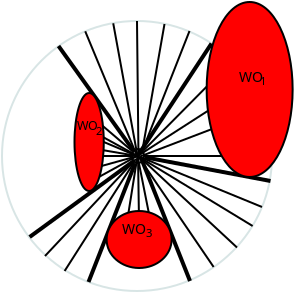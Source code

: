 <?xml version="1.0" encoding="UTF-8"?>
<dia:diagram xmlns:dia="http://www.lysator.liu.se/~alla/dia/">
  <dia:layer name="Background" visible="true" active="true">
    <dia:object type="Standard - Ellipse" version="0" id="O0">
      <dia:attribute name="obj_pos">
        <dia:point val="8.55,5.75"/>
      </dia:attribute>
      <dia:attribute name="obj_bb">
        <dia:rectangle val="8.5,5.7;22.1,19.3"/>
      </dia:attribute>
      <dia:attribute name="elem_corner">
        <dia:point val="8.55,5.75"/>
      </dia:attribute>
      <dia:attribute name="elem_width">
        <dia:real val="13.5"/>
      </dia:attribute>
      <dia:attribute name="elem_height">
        <dia:real val="13.5"/>
      </dia:attribute>
      <dia:attribute name="border_width">
        <dia:real val="0.1"/>
      </dia:attribute>
      <dia:attribute name="border_color">
        <dia:color val="#d8e5e5"/>
      </dia:attribute>
      <dia:attribute name="aspect">
        <dia:enum val="2"/>
      </dia:attribute>
    </dia:object>
    <dia:object type="Standard - Ellipse" version="0" id="O1">
      <dia:attribute name="obj_pos">
        <dia:point val="15.05,12.15"/>
      </dia:attribute>
      <dia:attribute name="obj_bb">
        <dia:rectangle val="15,12.1;15.7,12.9"/>
      </dia:attribute>
      <dia:attribute name="elem_corner">
        <dia:point val="15.05,12.15"/>
      </dia:attribute>
      <dia:attribute name="elem_width">
        <dia:real val="0.6"/>
      </dia:attribute>
      <dia:attribute name="elem_height">
        <dia:real val="0.7"/>
      </dia:attribute>
    </dia:object>
    <dia:object type="Standard - Line" version="0" id="O2">
      <dia:attribute name="obj_pos">
        <dia:point val="15.612,12.235"/>
      </dia:attribute>
      <dia:attribute name="obj_bb">
        <dia:rectangle val="15.541,7.656;20.144,12.306"/>
      </dia:attribute>
      <dia:attribute name="conn_endpoints">
        <dia:point val="15.612,12.235"/>
        <dia:point val="20.073,7.727"/>
      </dia:attribute>
      <dia:attribute name="numcp">
        <dia:int val="1"/>
      </dia:attribute>
      <dia:connections>
        <dia:connection handle="0" to="O1" connection="8"/>
        <dia:connection handle="1" to="O0" connection="2"/>
      </dia:connections>
    </dia:object>
    <dia:object type="Standard - Line" version="0" id="O3">
      <dia:attribute name="obj_pos">
        <dia:point val="15.375,12.6"/>
      </dia:attribute>
      <dia:attribute name="obj_bb">
        <dia:rectangle val="15.249,5.699;15.425,12.65"/>
      </dia:attribute>
      <dia:attribute name="conn_endpoints">
        <dia:point val="15.375,12.6"/>
        <dia:point val="15.3,5.75"/>
      </dia:attribute>
      <dia:attribute name="numcp">
        <dia:int val="1"/>
      </dia:attribute>
      <dia:connections>
        <dia:connection handle="1" to="O0" connection="1"/>
      </dia:connections>
    </dia:object>
    <dia:object type="Standard - Line" version="0" id="O4">
      <dia:attribute name="obj_pos">
        <dia:point val="15.35,12.5"/>
      </dia:attribute>
      <dia:attribute name="obj_bb">
        <dia:rectangle val="15.25,12.45;15.4,12.55"/>
      </dia:attribute>
      <dia:attribute name="conn_endpoints">
        <dia:point val="15.35,12.5"/>
        <dia:point val="15.3,12.5"/>
      </dia:attribute>
      <dia:attribute name="numcp">
        <dia:int val="1"/>
      </dia:attribute>
      <dia:connections>
        <dia:connection handle="0" to="O1" connection="8"/>
        <dia:connection handle="1" to="O0" connection="8"/>
      </dia:connections>
    </dia:object>
    <dia:object type="Standard - Line" version="0" id="O5">
      <dia:attribute name="obj_pos">
        <dia:point val="15.4,15.7"/>
      </dia:attribute>
      <dia:attribute name="obj_bb">
        <dia:rectangle val="15.302,12.649;15.451,15.751"/>
      </dia:attribute>
      <dia:attribute name="conn_endpoints">
        <dia:point val="15.4,15.7"/>
        <dia:point val="15.353,12.7"/>
      </dia:attribute>
      <dia:attribute name="numcp">
        <dia:int val="1"/>
      </dia:attribute>
      <dia:connections>
        <dia:connection handle="1" to="O1" connection="8"/>
      </dia:connections>
    </dia:object>
    <dia:object type="Standard - Line" version="0" id="O6">
      <dia:attribute name="obj_pos">
        <dia:point val="15.65,12.5"/>
      </dia:attribute>
      <dia:attribute name="obj_bb">
        <dia:rectangle val="15.6,12.45;22.1,12.55"/>
      </dia:attribute>
      <dia:attribute name="conn_endpoints">
        <dia:point val="15.65,12.5"/>
        <dia:point val="22.05,12.5"/>
      </dia:attribute>
      <dia:attribute name="numcp">
        <dia:int val="1"/>
      </dia:attribute>
      <dia:connections>
        <dia:connection handle="0" to="O1" connection="4"/>
        <dia:connection handle="1" to="O0" connection="4"/>
      </dia:connections>
    </dia:object>
    <dia:object type="Standard - Line" version="0" id="O7">
      <dia:attribute name="obj_pos">
        <dia:point val="13.544,12.5"/>
      </dia:attribute>
      <dia:attribute name="obj_bb">
        <dia:rectangle val="13.494,12.45;15.1,12.55"/>
      </dia:attribute>
      <dia:attribute name="conn_endpoints">
        <dia:point val="13.544,12.5"/>
        <dia:point val="15.05,12.5"/>
      </dia:attribute>
      <dia:attribute name="numcp">
        <dia:int val="1"/>
      </dia:attribute>
      <dia:connections>
        <dia:connection handle="1" to="O1" connection="3"/>
      </dia:connections>
    </dia:object>
    <dia:object type="Standard - Line" version="0" id="O8">
      <dia:attribute name="obj_pos">
        <dia:point val="10.7,17.5"/>
      </dia:attribute>
      <dia:attribute name="obj_bb">
        <dia:rectangle val="10.629,12.579;15.321,17.571"/>
      </dia:attribute>
      <dia:attribute name="conn_endpoints">
        <dia:point val="10.7,17.5"/>
        <dia:point val="15.25,12.65"/>
      </dia:attribute>
      <dia:attribute name="numcp">
        <dia:int val="1"/>
      </dia:attribute>
    </dia:object>
    <dia:object type="Standard - Line" version="0" id="O9">
      <dia:attribute name="obj_pos">
        <dia:point val="13.531,10.95"/>
      </dia:attribute>
      <dia:attribute name="obj_bb">
        <dia:rectangle val="13.461,10.88;15.142,12.333"/>
      </dia:attribute>
      <dia:attribute name="conn_endpoints">
        <dia:point val="13.531,10.95"/>
        <dia:point val="15.071,12.262"/>
      </dia:attribute>
      <dia:attribute name="numcp">
        <dia:int val="1"/>
      </dia:attribute>
      <dia:connections>
        <dia:connection handle="1" to="O1" connection="8"/>
      </dia:connections>
    </dia:object>
    <dia:object type="Standard - Line" version="0" id="O10">
      <dia:attribute name="obj_pos">
        <dia:point val="15.425,12.55"/>
      </dia:attribute>
      <dia:attribute name="obj_bb">
        <dia:rectangle val="15.354,12.479;20.371,17.146"/>
      </dia:attribute>
      <dia:attribute name="conn_endpoints">
        <dia:point val="15.425,12.55"/>
        <dia:point val="20.3,17.075"/>
      </dia:attribute>
      <dia:attribute name="numcp">
        <dia:int val="1"/>
      </dia:attribute>
    </dia:object>
    <dia:object type="Standard - Line" version="0" id="O11">
      <dia:attribute name="obj_pos">
        <dia:point val="12.875,18.8"/>
      </dia:attribute>
      <dia:attribute name="obj_bb">
        <dia:rectangle val="12.745,12.735;15.336,18.93"/>
      </dia:attribute>
      <dia:attribute name="conn_endpoints">
        <dia:point val="12.875,18.8"/>
        <dia:point val="15.207,12.865"/>
      </dia:attribute>
      <dia:attribute name="numcp">
        <dia:int val="1"/>
      </dia:attribute>
      <dia:attribute name="line_width">
        <dia:real val="0.2"/>
      </dia:attribute>
      <dia:connections>
        <dia:connection handle="1" to="O1" connection="8"/>
      </dia:connections>
    </dia:object>
    <dia:object type="Standard - Line" version="0" id="O12">
      <dia:attribute name="obj_pos">
        <dia:point val="21.8,10.1"/>
      </dia:attribute>
      <dia:attribute name="obj_bb">
        <dia:rectangle val="15.386,10.036;21.864,12.589"/>
      </dia:attribute>
      <dia:attribute name="conn_endpoints">
        <dia:point val="21.8,10.1"/>
        <dia:point val="15.45,12.525"/>
      </dia:attribute>
      <dia:attribute name="numcp">
        <dia:int val="1"/>
      </dia:attribute>
    </dia:object>
    <dia:object type="Standard - Line" version="0" id="O13">
      <dia:attribute name="obj_pos">
        <dia:point val="17.95,18.75"/>
      </dia:attribute>
      <dia:attribute name="obj_bb">
        <dia:rectangle val="15.432,12.618;18.08,18.88"/>
      </dia:attribute>
      <dia:attribute name="conn_endpoints">
        <dia:point val="17.95,18.75"/>
        <dia:point val="15.562,12.748"/>
      </dia:attribute>
      <dia:attribute name="numcp">
        <dia:int val="1"/>
      </dia:attribute>
      <dia:attribute name="line_width">
        <dia:real val="0.2"/>
      </dia:attribute>
      <dia:connections>
        <dia:connection handle="1" to="O1" connection="7"/>
      </dia:connections>
    </dia:object>
    <dia:object type="Standard - Line" version="0" id="O14">
      <dia:attribute name="obj_pos">
        <dia:point val="15.45,12.55"/>
      </dia:attribute>
      <dia:attribute name="obj_bb">
        <dia:rectangle val="15.385,12.485;21.615,15.115"/>
      </dia:attribute>
      <dia:attribute name="conn_endpoints">
        <dia:point val="15.45,12.55"/>
        <dia:point val="21.55,15.05"/>
      </dia:attribute>
      <dia:attribute name="numcp">
        <dia:int val="1"/>
      </dia:attribute>
    </dia:object>
    <dia:object type="Standard - Line" version="0" id="O15">
      <dia:attribute name="obj_pos">
        <dia:point val="13.424,13.532"/>
      </dia:attribute>
      <dia:attribute name="obj_bb">
        <dia:rectangle val="13.356,12.432;15.368,13.6"/>
      </dia:attribute>
      <dia:attribute name="conn_endpoints">
        <dia:point val="13.424,13.532"/>
        <dia:point val="15.3,12.5"/>
      </dia:attribute>
      <dia:attribute name="numcp">
        <dia:int val="1"/>
      </dia:attribute>
      <dia:connections>
        <dia:connection handle="0" to="O37" connection="7"/>
        <dia:connection handle="1" to="O0" connection="8"/>
      </dia:connections>
    </dia:object>
    <dia:object type="Standard - Line" version="0" id="O16">
      <dia:attribute name="obj_pos">
        <dia:point val="15.562,12.252"/>
      </dia:attribute>
      <dia:attribute name="obj_bb">
        <dia:rectangle val="15.497,6.185;17.99,12.317"/>
      </dia:attribute>
      <dia:attribute name="conn_endpoints">
        <dia:point val="15.562,12.252"/>
        <dia:point val="17.925,6.25"/>
      </dia:attribute>
      <dia:attribute name="numcp">
        <dia:int val="1"/>
      </dia:attribute>
      <dia:connections>
        <dia:connection handle="0" to="O1" connection="2"/>
      </dia:connections>
    </dia:object>
    <dia:object type="Standard - Line" version="0" id="O17">
      <dia:attribute name="obj_pos">
        <dia:point val="15.3,12.5"/>
      </dia:attribute>
      <dia:attribute name="obj_bb">
        <dia:rectangle val="12.645,6.2;15.365,12.565"/>
      </dia:attribute>
      <dia:attribute name="conn_endpoints">
        <dia:point val="15.3,12.5"/>
        <dia:point val="12.711,6.265"/>
      </dia:attribute>
      <dia:attribute name="numcp">
        <dia:int val="1"/>
      </dia:attribute>
      <dia:connections>
        <dia:connection handle="0" to="O0" connection="8"/>
      </dia:connections>
    </dia:object>
    <dia:object type="Standard - Line" version="0" id="O18">
      <dia:attribute name="obj_pos">
        <dia:point val="13.5,11.5"/>
      </dia:attribute>
      <dia:attribute name="obj_bb">
        <dia:rectangle val="13.432,11.432;15.393,12.568"/>
      </dia:attribute>
      <dia:attribute name="conn_endpoints">
        <dia:point val="13.5,11.5"/>
        <dia:point val="15.325,12.5"/>
      </dia:attribute>
      <dia:attribute name="numcp">
        <dia:int val="1"/>
      </dia:attribute>
      <dia:connections>
        <dia:connection handle="1" to="O4" connection="0"/>
      </dia:connections>
    </dia:object>
    <dia:object type="Standard - Line" version="0" id="O19">
      <dia:attribute name="obj_pos">
        <dia:point val="15.325,12.5"/>
      </dia:attribute>
      <dia:attribute name="obj_bb">
        <dia:rectangle val="14.053,5.807;15.383,12.558"/>
      </dia:attribute>
      <dia:attribute name="conn_endpoints">
        <dia:point val="15.325,12.5"/>
        <dia:point val="14.111,5.865"/>
      </dia:attribute>
      <dia:attribute name="numcp">
        <dia:int val="1"/>
      </dia:attribute>
      <dia:connections>
        <dia:connection handle="0" to="O4" connection="0"/>
      </dia:connections>
    </dia:object>
    <dia:object type="Standard - Line" version="0" id="O20">
      <dia:attribute name="obj_pos">
        <dia:point val="15.562,12.252"/>
      </dia:attribute>
      <dia:attribute name="obj_bb">
        <dia:rectangle val="15.504,5.842;16.733,12.31"/>
      </dia:attribute>
      <dia:attribute name="conn_endpoints">
        <dia:point val="15.562,12.252"/>
        <dia:point val="16.675,5.9"/>
      </dia:attribute>
      <dia:attribute name="numcp">
        <dia:int val="1"/>
      </dia:attribute>
      <dia:connections>
        <dia:connection handle="0" to="O1" connection="2"/>
      </dia:connections>
    </dia:object>
    <dia:object type="Standard - Line" version="0" id="O21">
      <dia:attribute name="obj_pos">
        <dia:point val="19.025,6.875"/>
      </dia:attribute>
      <dia:attribute name="obj_bb">
        <dia:rectangle val="15.187,6.737;19.163,12.639"/>
      </dia:attribute>
      <dia:attribute name="conn_endpoints">
        <dia:point val="19.025,6.875"/>
        <dia:point val="15.325,12.5"/>
      </dia:attribute>
      <dia:attribute name="numcp">
        <dia:int val="1"/>
      </dia:attribute>
      <dia:attribute name="line_width">
        <dia:real val="0.2"/>
      </dia:attribute>
      <dia:connections>
        <dia:connection handle="1" to="O4" connection="0"/>
      </dia:connections>
    </dia:object>
    <dia:object type="Standard - Line" version="0" id="O22">
      <dia:attribute name="obj_pos">
        <dia:point val="21.061,8.815"/>
      </dia:attribute>
      <dia:attribute name="obj_bb">
        <dia:rectangle val="15.381,8.746;21.13,12.494"/>
      </dia:attribute>
      <dia:attribute name="conn_endpoints">
        <dia:point val="21.061,8.815"/>
        <dia:point val="15.45,12.425"/>
      </dia:attribute>
      <dia:attribute name="numcp">
        <dia:int val="1"/>
      </dia:attribute>
    </dia:object>
    <dia:object type="Standard - Line" version="0" id="O23">
      <dia:attribute name="obj_pos">
        <dia:point val="15.138,12.252"/>
      </dia:attribute>
      <dia:attribute name="obj_bb">
        <dia:rectangle val="11.236,6.86;15.277,12.392"/>
      </dia:attribute>
      <dia:attribute name="conn_endpoints">
        <dia:point val="15.138,12.252"/>
        <dia:point val="11.375,7"/>
      </dia:attribute>
      <dia:attribute name="numcp">
        <dia:int val="1"/>
      </dia:attribute>
      <dia:attribute name="line_width">
        <dia:real val="0.2"/>
      </dia:attribute>
      <dia:connections>
        <dia:connection handle="0" to="O1" connection="0"/>
      </dia:connections>
    </dia:object>
    <dia:object type="Standard - Line" version="0" id="O24">
      <dia:attribute name="obj_pos">
        <dia:point val="22.111,11.465"/>
      </dia:attribute>
      <dia:attribute name="obj_bb">
        <dia:rectangle val="21.966,11.408;22.168,11.536"/>
      </dia:attribute>
      <dia:attribute name="conn_endpoints">
        <dia:point val="22.111,11.465"/>
        <dia:point val="22.023,11.479"/>
      </dia:attribute>
      <dia:attribute name="numcp">
        <dia:int val="1"/>
      </dia:attribute>
      <dia:connections>
        <dia:connection handle="1" to="O0" connection="8"/>
      </dia:connections>
    </dia:object>
    <dia:object type="Standard - Line" version="0" id="O25">
      <dia:attribute name="obj_pos">
        <dia:point val="21.975,13.75"/>
      </dia:attribute>
      <dia:attribute name="obj_bb">
        <dia:rectangle val="15.578,12.448;22.092,13.867"/>
      </dia:attribute>
      <dia:attribute name="conn_endpoints">
        <dia:point val="21.975,13.75"/>
        <dia:point val="15.694,12.565"/>
      </dia:attribute>
      <dia:attribute name="numcp">
        <dia:int val="1"/>
      </dia:attribute>
      <dia:attribute name="line_width">
        <dia:real val="0.2"/>
      </dia:attribute>
      <dia:connections>
        <dia:connection handle="1" to="O1" connection="8"/>
      </dia:connections>
    </dia:object>
    <dia:object type="Standard - Line" version="0" id="O26">
      <dia:attribute name="obj_pos">
        <dia:point val="15.3,12.5"/>
      </dia:attribute>
      <dia:attribute name="obj_bb">
        <dia:rectangle val="13.572,11.735;15.366,12.566"/>
      </dia:attribute>
      <dia:attribute name="conn_endpoints">
        <dia:point val="15.3,12.5"/>
        <dia:point val="13.638,11.8"/>
      </dia:attribute>
      <dia:attribute name="numcp">
        <dia:int val="1"/>
      </dia:attribute>
      <dia:connections>
        <dia:connection handle="0" to="O0" connection="8"/>
        <dia:connection handle="1" to="O37" connection="4"/>
      </dia:connections>
    </dia:object>
    <dia:object type="Standard - Line" version="0" id="O27">
      <dia:attribute name="obj_pos">
        <dia:point val="15.3,12.5"/>
      </dia:attribute>
      <dia:attribute name="obj_bb">
        <dia:rectangle val="13.486,12.142;15.358,12.558"/>
      </dia:attribute>
      <dia:attribute name="conn_endpoints">
        <dia:point val="15.3,12.5"/>
        <dia:point val="13.544,12.2"/>
      </dia:attribute>
      <dia:attribute name="numcp">
        <dia:int val="1"/>
      </dia:attribute>
      <dia:connections>
        <dia:connection handle="0" to="O0" connection="8"/>
      </dia:connections>
    </dia:object>
    <dia:object type="Standard - Line" version="0" id="O28">
      <dia:attribute name="obj_pos">
        <dia:point val="15.325,12.5"/>
      </dia:attribute>
      <dia:attribute name="obj_bb">
        <dia:rectangle val="13.282,12.438;15.387,13.112"/>
      </dia:attribute>
      <dia:attribute name="conn_endpoints">
        <dia:point val="15.325,12.5"/>
        <dia:point val="13.344,13.05"/>
      </dia:attribute>
      <dia:attribute name="numcp">
        <dia:int val="1"/>
      </dia:attribute>
      <dia:connections>
        <dia:connection handle="0" to="O4" connection="0"/>
      </dia:connections>
    </dia:object>
    <dia:object type="Standard - Line" version="0" id="O29">
      <dia:attribute name="obj_pos">
        <dia:point val="9.931,16.55"/>
      </dia:attribute>
      <dia:attribute name="obj_bb">
        <dia:rectangle val="9.792,12.608;15.278,16.69"/>
      </dia:attribute>
      <dia:attribute name="conn_endpoints">
        <dia:point val="9.931,16.55"/>
        <dia:point val="15.138,12.748"/>
      </dia:attribute>
      <dia:attribute name="numcp">
        <dia:int val="1"/>
      </dia:attribute>
      <dia:attribute name="line_width">
        <dia:real val="0.2"/>
      </dia:attribute>
      <dia:connections>
        <dia:connection handle="1" to="O1" connection="5"/>
      </dia:connections>
    </dia:object>
    <dia:object type="Standard - Line" version="0" id="O30">
      <dia:attribute name="obj_pos">
        <dia:point val="11.681,18.25"/>
      </dia:attribute>
      <dia:attribute name="obj_bb">
        <dia:rectangle val="11.613,12.754;15.213,18.319"/>
      </dia:attribute>
      <dia:attribute name="conn_endpoints">
        <dia:point val="11.681,18.25"/>
        <dia:point val="15.144,12.823"/>
      </dia:attribute>
      <dia:attribute name="numcp">
        <dia:int val="1"/>
      </dia:attribute>
      <dia:connections>
        <dia:connection handle="1" to="O1" connection="8"/>
      </dia:connections>
    </dia:object>
    <dia:object type="Standard - Line" version="0" id="O31">
      <dia:attribute name="obj_pos">
        <dia:point val="14.832,15.6"/>
      </dia:attribute>
      <dia:attribute name="obj_bb">
        <dia:rectangle val="14.774,12.443;15.382,15.657"/>
      </dia:attribute>
      <dia:attribute name="conn_endpoints">
        <dia:point val="14.832,15.6"/>
        <dia:point val="15.325,12.5"/>
      </dia:attribute>
      <dia:attribute name="numcp">
        <dia:int val="1"/>
      </dia:attribute>
      <dia:connections>
        <dia:connection handle="1" to="O4" connection="0"/>
      </dia:connections>
    </dia:object>
    <dia:object type="Standard - Line" version="0" id="O32">
      <dia:attribute name="obj_pos">
        <dia:point val="15.931,15.55"/>
      </dia:attribute>
      <dia:attribute name="obj_bb">
        <dia:rectangle val="15.266,12.441;15.99,15.609"/>
      </dia:attribute>
      <dia:attribute name="conn_endpoints">
        <dia:point val="15.931,15.55"/>
        <dia:point val="15.325,12.5"/>
      </dia:attribute>
      <dia:attribute name="numcp">
        <dia:int val="1"/>
      </dia:attribute>
      <dia:connections>
        <dia:connection handle="1" to="O4" connection="0"/>
      </dia:connections>
    </dia:object>
    <dia:object type="Standard - Line" version="0" id="O33">
      <dia:attribute name="obj_pos">
        <dia:point val="19.131,18.05"/>
      </dia:attribute>
      <dia:attribute name="obj_bb">
        <dia:rectangle val="15.331,12.505;19.201,18.119"/>
      </dia:attribute>
      <dia:attribute name="conn_endpoints">
        <dia:point val="19.131,18.05"/>
        <dia:point val="15.4,12.575"/>
      </dia:attribute>
      <dia:attribute name="numcp">
        <dia:int val="1"/>
      </dia:attribute>
    </dia:object>
    <dia:object type="Standard - Line" version="0" id="O34">
      <dia:attribute name="obj_pos">
        <dia:point val="15.325,12.5"/>
      </dia:attribute>
      <dia:attribute name="obj_bb">
        <dia:rectangle val="15.256,12.431;21.15,16.069"/>
      </dia:attribute>
      <dia:attribute name="conn_endpoints">
        <dia:point val="15.325,12.5"/>
        <dia:point val="21.081,16"/>
      </dia:attribute>
      <dia:attribute name="numcp">
        <dia:int val="1"/>
      </dia:attribute>
      <dia:connections>
        <dia:connection handle="0" to="O4" connection="0"/>
      </dia:connections>
    </dia:object>
    <dia:object type="Standard - Ellipse" version="0" id="O35">
      <dia:attribute name="obj_pos">
        <dia:point val="18.782,4.8"/>
      </dia:attribute>
      <dia:attribute name="obj_bb">
        <dia:rectangle val="18.732,4.75;23.131,13.6"/>
      </dia:attribute>
      <dia:attribute name="elem_corner">
        <dia:point val="18.782,4.8"/>
      </dia:attribute>
      <dia:attribute name="elem_width">
        <dia:real val="4.3"/>
      </dia:attribute>
      <dia:attribute name="elem_height">
        <dia:real val="8.75"/>
      </dia:attribute>
      <dia:attribute name="border_width">
        <dia:real val="0.1"/>
      </dia:attribute>
      <dia:attribute name="inner_color">
        <dia:color val="#ff0000"/>
      </dia:attribute>
    </dia:object>
    <dia:object type="Standard - Ellipse" version="0" id="O36">
      <dia:attribute name="obj_pos">
        <dia:point val="13.781,15.25"/>
      </dia:attribute>
      <dia:attribute name="obj_bb">
        <dia:rectangle val="13.732,15.2;17.081,18.15"/>
      </dia:attribute>
      <dia:attribute name="elem_corner">
        <dia:point val="13.781,15.25"/>
      </dia:attribute>
      <dia:attribute name="elem_width">
        <dia:real val="3.25"/>
      </dia:attribute>
      <dia:attribute name="elem_height">
        <dia:real val="2.85"/>
      </dia:attribute>
      <dia:attribute name="border_width">
        <dia:real val="0.1"/>
      </dia:attribute>
      <dia:attribute name="inner_color">
        <dia:color val="#ff0000"/>
      </dia:attribute>
    </dia:object>
    <dia:object type="Standard - Ellipse" version="0" id="O37">
      <dia:attribute name="obj_pos">
        <dia:point val="12.175,9.35"/>
      </dia:attribute>
      <dia:attribute name="obj_bb">
        <dia:rectangle val="12.125,9.3;13.688,14.3"/>
      </dia:attribute>
      <dia:attribute name="elem_corner">
        <dia:point val="12.175,9.35"/>
      </dia:attribute>
      <dia:attribute name="elem_width">
        <dia:real val="1.463"/>
      </dia:attribute>
      <dia:attribute name="elem_height">
        <dia:real val="4.9"/>
      </dia:attribute>
      <dia:attribute name="border_width">
        <dia:real val="0.1"/>
      </dia:attribute>
      <dia:attribute name="inner_color">
        <dia:color val="#ff0000"/>
      </dia:attribute>
    </dia:object>
    <dia:object type="Standard - Text" version="1" id="O38">
      <dia:attribute name="obj_pos">
        <dia:point val="20.4,8.8"/>
      </dia:attribute>
      <dia:attribute name="obj_bb">
        <dia:rectangle val="20.4,8.145;21.652,8.965"/>
      </dia:attribute>
      <dia:attribute name="text">
        <dia:composite type="text">
          <dia:attribute name="string">
            <dia:string>#WO#</dia:string>
          </dia:attribute>
          <dia:attribute name="font">
            <dia:font family="Utopia" style="0" name="Courier"/>
          </dia:attribute>
          <dia:attribute name="height">
            <dia:real val="0.882"/>
          </dia:attribute>
          <dia:attribute name="pos">
            <dia:point val="20.4,8.8"/>
          </dia:attribute>
          <dia:attribute name="color">
            <dia:color val="#000000"/>
          </dia:attribute>
          <dia:attribute name="alignment">
            <dia:enum val="0"/>
          </dia:attribute>
        </dia:composite>
      </dia:attribute>
      <dia:attribute name="valign">
        <dia:enum val="3"/>
      </dia:attribute>
    </dia:object>
    <dia:object type="Standard - Text" version="1" id="O39">
      <dia:attribute name="obj_pos">
        <dia:point val="12.306,11.2"/>
      </dia:attribute>
      <dia:attribute name="obj_bb">
        <dia:rectangle val="12.306,10.625;13.406,11.345"/>
      </dia:attribute>
      <dia:attribute name="text">
        <dia:composite type="text">
          <dia:attribute name="string">
            <dia:string>#WO#</dia:string>
          </dia:attribute>
          <dia:attribute name="font">
            <dia:font family="Utopia" style="0" name="Courier"/>
          </dia:attribute>
          <dia:attribute name="height">
            <dia:real val="0.776"/>
          </dia:attribute>
          <dia:attribute name="pos">
            <dia:point val="12.306,11.2"/>
          </dia:attribute>
          <dia:attribute name="color">
            <dia:color val="#000000"/>
          </dia:attribute>
          <dia:attribute name="alignment">
            <dia:enum val="0"/>
          </dia:attribute>
        </dia:composite>
      </dia:attribute>
      <dia:attribute name="valign">
        <dia:enum val="3"/>
      </dia:attribute>
    </dia:object>
    <dia:object type="Standard - Text" version="1" id="O40">
      <dia:attribute name="obj_pos">
        <dia:point val="14.55,16.4"/>
      </dia:attribute>
      <dia:attribute name="obj_bb">
        <dia:rectangle val="14.55,15.745;15.803,16.565"/>
      </dia:attribute>
      <dia:attribute name="text">
        <dia:composite type="text">
          <dia:attribute name="string">
            <dia:string>#WO#</dia:string>
          </dia:attribute>
          <dia:attribute name="font">
            <dia:font family="Utopia" style="0" name="Courier"/>
          </dia:attribute>
          <dia:attribute name="height">
            <dia:real val="0.882"/>
          </dia:attribute>
          <dia:attribute name="pos">
            <dia:point val="14.55,16.4"/>
          </dia:attribute>
          <dia:attribute name="color">
            <dia:color val="#000000"/>
          </dia:attribute>
          <dia:attribute name="alignment">
            <dia:enum val="0"/>
          </dia:attribute>
        </dia:composite>
      </dia:attribute>
      <dia:attribute name="valign">
        <dia:enum val="3"/>
      </dia:attribute>
    </dia:object>
    <dia:object type="Standard - Text" version="1" id="O41">
      <dia:attribute name="obj_pos">
        <dia:point val="21.45,8.95"/>
      </dia:attribute>
      <dia:attribute name="obj_bb">
        <dia:rectangle val="21.45,8.425;21.81,9.082"/>
      </dia:attribute>
      <dia:attribute name="text">
        <dia:composite type="text">
          <dia:attribute name="string">
            <dia:string>#1#</dia:string>
          </dia:attribute>
          <dia:attribute name="font">
            <dia:font family="Utopia" style="0" name="Courier"/>
          </dia:attribute>
          <dia:attribute name="height">
            <dia:real val="0.706"/>
          </dia:attribute>
          <dia:attribute name="pos">
            <dia:point val="21.45,8.95"/>
          </dia:attribute>
          <dia:attribute name="color">
            <dia:color val="#000000"/>
          </dia:attribute>
          <dia:attribute name="alignment">
            <dia:enum val="0"/>
          </dia:attribute>
        </dia:composite>
      </dia:attribute>
      <dia:attribute name="valign">
        <dia:enum val="3"/>
      </dia:attribute>
    </dia:object>
    <dia:object type="Standard - Text" version="1" id="O42">
      <dia:attribute name="obj_pos">
        <dia:point val="13.25,11.45"/>
      </dia:attribute>
      <dia:attribute name="obj_bb">
        <dia:rectangle val="13.25,10.925;13.61,11.582"/>
      </dia:attribute>
      <dia:attribute name="text">
        <dia:composite type="text">
          <dia:attribute name="string">
            <dia:string>#2#</dia:string>
          </dia:attribute>
          <dia:attribute name="font">
            <dia:font family="Utopia" style="0" name="Courier"/>
          </dia:attribute>
          <dia:attribute name="height">
            <dia:real val="0.706"/>
          </dia:attribute>
          <dia:attribute name="pos">
            <dia:point val="13.25,11.45"/>
          </dia:attribute>
          <dia:attribute name="color">
            <dia:color val="#000000"/>
          </dia:attribute>
          <dia:attribute name="alignment">
            <dia:enum val="0"/>
          </dia:attribute>
        </dia:composite>
      </dia:attribute>
      <dia:attribute name="valign">
        <dia:enum val="3"/>
      </dia:attribute>
    </dia:object>
    <dia:object type="Standard - Text" version="1" id="O43">
      <dia:attribute name="obj_pos">
        <dia:point val="15.75,16.55"/>
      </dia:attribute>
      <dia:attribute name="obj_bb">
        <dia:rectangle val="15.75,16.025;16.11,16.683"/>
      </dia:attribute>
      <dia:attribute name="text">
        <dia:composite type="text">
          <dia:attribute name="string">
            <dia:string>#3#</dia:string>
          </dia:attribute>
          <dia:attribute name="font">
            <dia:font family="Utopia" style="0" name="Courier"/>
          </dia:attribute>
          <dia:attribute name="height">
            <dia:real val="0.706"/>
          </dia:attribute>
          <dia:attribute name="pos">
            <dia:point val="15.75,16.55"/>
          </dia:attribute>
          <dia:attribute name="color">
            <dia:color val="#000000"/>
          </dia:attribute>
          <dia:attribute name="alignment">
            <dia:enum val="0"/>
          </dia:attribute>
        </dia:composite>
      </dia:attribute>
      <dia:attribute name="valign">
        <dia:enum val="3"/>
      </dia:attribute>
    </dia:object>
  </dia:layer>
</dia:diagram>

